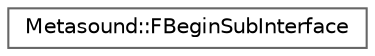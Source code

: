 digraph "Graphical Class Hierarchy"
{
 // INTERACTIVE_SVG=YES
 // LATEX_PDF_SIZE
  bgcolor="transparent";
  edge [fontname=Helvetica,fontsize=10,labelfontname=Helvetica,labelfontsize=10];
  node [fontname=Helvetica,fontsize=10,shape=box,height=0.2,width=0.4];
  rankdir="LR";
  Node0 [id="Node000000",label="Metasound::FBeginSubInterface",height=0.2,width=0.4,color="grey40", fillcolor="white", style="filled",URL="$d9/d23/structMetasound_1_1FBeginSubInterface.html",tooltip=" "];
}
